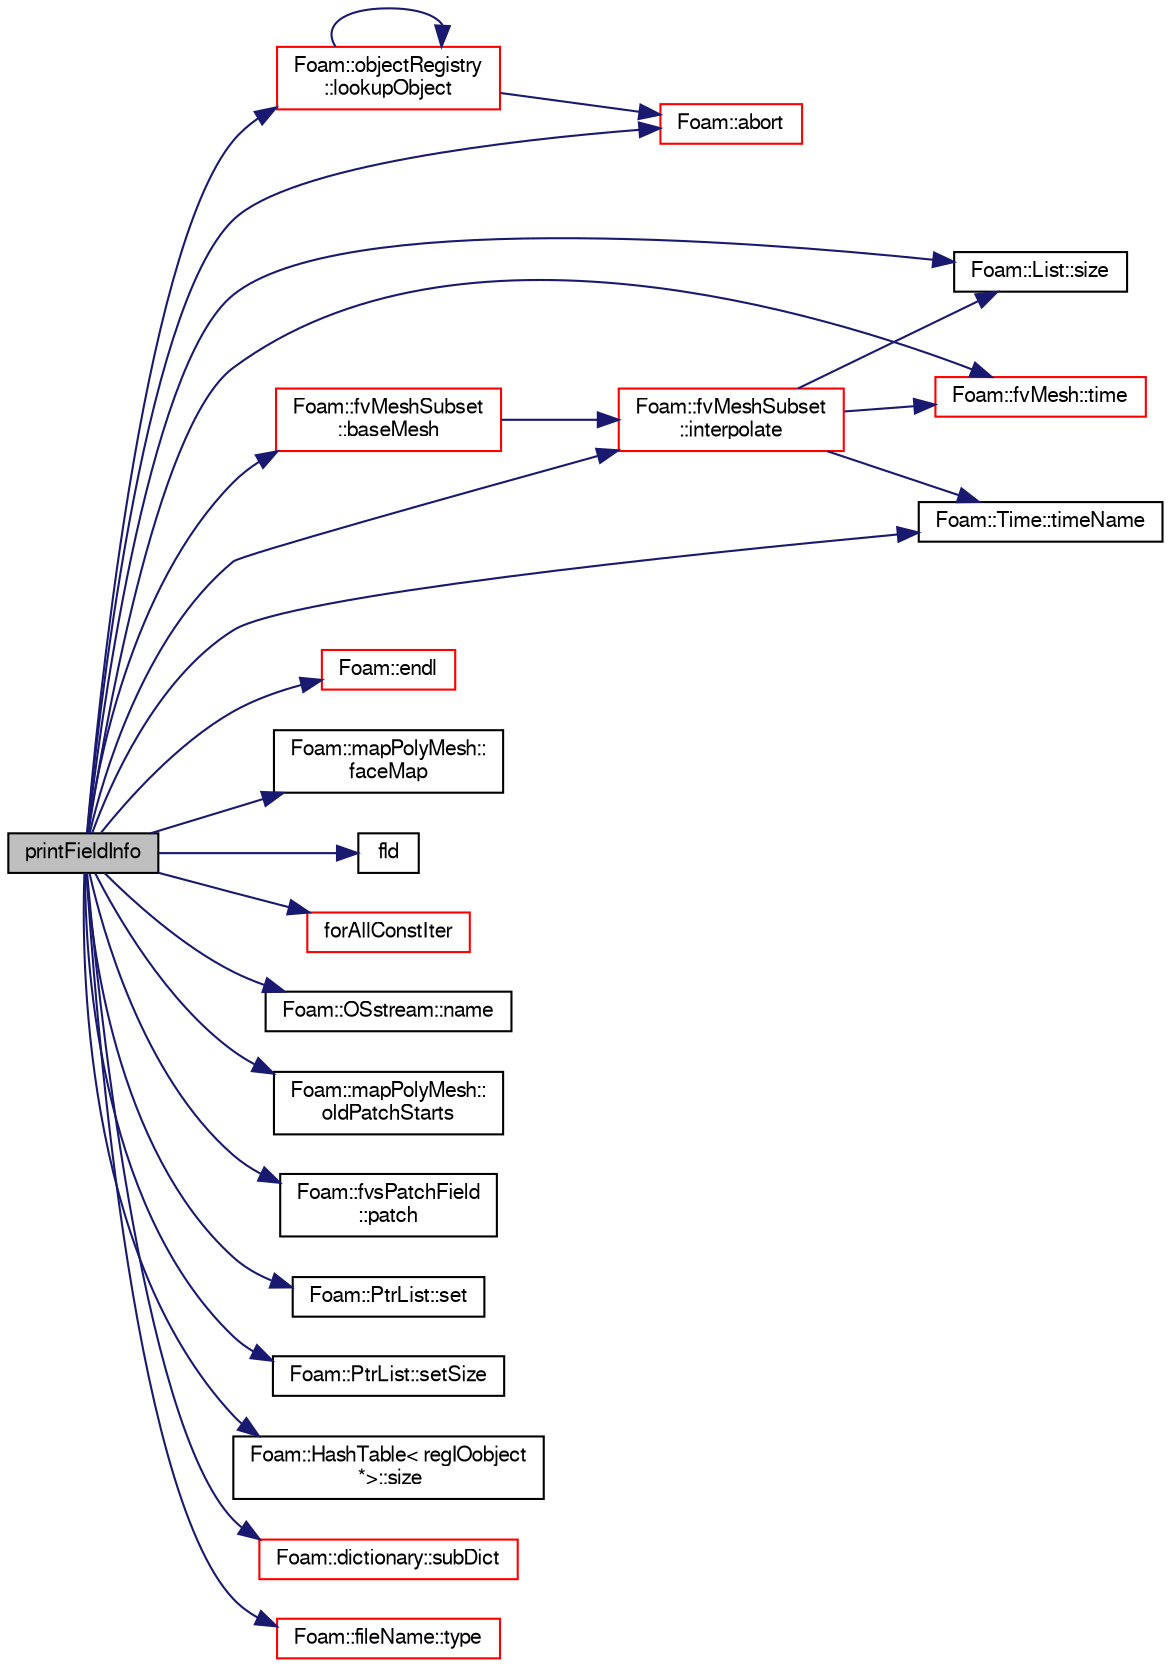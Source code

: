 digraph "printFieldInfo"
{
  bgcolor="transparent";
  edge [fontname="FreeSans",fontsize="10",labelfontname="FreeSans",labelfontsize="10"];
  node [fontname="FreeSans",fontsize="10",shape=record];
  rankdir="LR";
  Node2275 [label="printFieldInfo",height=0.2,width=0.4,color="black", fillcolor="grey75", style="filled", fontcolor="black"];
  Node2275 -> Node2276 [color="midnightblue",fontsize="10",style="solid",fontname="FreeSans"];
  Node2276 [label="Foam::abort",height=0.2,width=0.4,color="red",URL="$a21124.html#a447107a607d03e417307c203fa5fb44b"];
  Node2275 -> Node2319 [color="midnightblue",fontsize="10",style="solid",fontname="FreeSans"];
  Node2319 [label="Foam::fvMeshSubset\l::baseMesh",height=0.2,width=0.4,color="red",URL="$a22790.html#a2ddcd537a1fe2e9e03801c85464ac97d",tooltip="Original mesh. "];
  Node2319 -> Node2326 [color="midnightblue",fontsize="10",style="solid",fontname="FreeSans"];
  Node2326 [label="Foam::fvMeshSubset\l::interpolate",height=0.2,width=0.4,color="red",URL="$a22790.html#ab2b56c3ad77bae1b74dcfcb148e29073",tooltip="Map volume field. "];
  Node2326 -> Node2327 [color="midnightblue",fontsize="10",style="solid",fontname="FreeSans"];
  Node2327 [label="Foam::List::size",height=0.2,width=0.4,color="black",URL="$a25694.html#a8a5f6fa29bd4b500caf186f60245b384",tooltip="Override size to be inconsistent with allocated storage. "];
  Node2326 -> Node2331 [color="midnightblue",fontsize="10",style="solid",fontname="FreeSans"];
  Node2331 [label="Foam::fvMesh::time",height=0.2,width=0.4,color="red",URL="$a22766.html#a0d94096809fe3376b29a2a29ca11bb18",tooltip="Return the top-level database. "];
  Node2326 -> Node2333 [color="midnightblue",fontsize="10",style="solid",fontname="FreeSans"];
  Node2333 [label="Foam::Time::timeName",height=0.2,width=0.4,color="black",URL="$a26350.html#ad9d86fef6eca18797c786726cf925179",tooltip="Return time name of given scalar time. "];
  Node2275 -> Node2284 [color="midnightblue",fontsize="10",style="solid",fontname="FreeSans"];
  Node2284 [label="Foam::endl",height=0.2,width=0.4,color="red",URL="$a21124.html#a2db8fe02a0d3909e9351bb4275b23ce4",tooltip="Add newline and flush stream. "];
  Node2275 -> Node2349 [color="midnightblue",fontsize="10",style="solid",fontname="FreeSans"];
  Node2349 [label="Foam::mapPolyMesh::\lfaceMap",height=0.2,width=0.4,color="black",URL="$a27386.html#af618d1e4110025c66bae41ba7411a5ce",tooltip="Old face map. "];
  Node2275 -> Node2350 [color="midnightblue",fontsize="10",style="solid",fontname="FreeSans"];
  Node2350 [label="fld",height=0.2,width=0.4,color="black",URL="$a18899.html#a378472d1f8b33eeefbda63a947476c8c"];
  Node2275 -> Node2351 [color="midnightblue",fontsize="10",style="solid",fontname="FreeSans"];
  Node2351 [label="forAllConstIter",height=0.2,width=0.4,color="red",URL="$a38141.html#ae21e2836509b0fa7f7cedf6493b11b09"];
  Node2275 -> Node2326 [color="midnightblue",fontsize="10",style="solid",fontname="FreeSans"];
  Node2275 -> Node2600 [color="midnightblue",fontsize="10",style="solid",fontname="FreeSans"];
  Node2600 [label="Foam::objectRegistry\l::lookupObject",height=0.2,width=0.4,color="red",URL="$a26326.html#a8b49296f8410366342c524250612c2aa",tooltip="Lookup and return the object of the given Type. "];
  Node2600 -> Node2276 [color="midnightblue",fontsize="10",style="solid",fontname="FreeSans"];
  Node2600 -> Node2600 [color="midnightblue",fontsize="10",style="solid",fontname="FreeSans"];
  Node2275 -> Node2605 [color="midnightblue",fontsize="10",style="solid",fontname="FreeSans"];
  Node2605 [label="Foam::OSstream::name",height=0.2,width=0.4,color="black",URL="$a26290.html#a41b2d01e5fd6e1bc71a895d8b8a86308",tooltip="Return the name of the stream. "];
  Node2275 -> Node2606 [color="midnightblue",fontsize="10",style="solid",fontname="FreeSans"];
  Node2606 [label="Foam::mapPolyMesh::\loldPatchStarts",height=0.2,width=0.4,color="black",URL="$a27386.html#ab6af42a6b241790b5815b39b574ba392",tooltip="Return list of the old patch start labels. "];
  Node2275 -> Node2445 [color="midnightblue",fontsize="10",style="solid",fontname="FreeSans"];
  Node2445 [label="Foam::fvsPatchField\l::patch",height=0.2,width=0.4,color="black",URL="$a22426.html#aca0923a4611f6166ffd8fa14d81864a4",tooltip="Return patch. "];
  Node2275 -> Node2565 [color="midnightblue",fontsize="10",style="solid",fontname="FreeSans"];
  Node2565 [label="Foam::PtrList::set",height=0.2,width=0.4,color="black",URL="$a25914.html#a2d4fe99e7a41d6359b3c1946995622a0",tooltip="Is element set. "];
  Node2275 -> Node2458 [color="midnightblue",fontsize="10",style="solid",fontname="FreeSans"];
  Node2458 [label="Foam::PtrList::setSize",height=0.2,width=0.4,color="black",URL="$a25914.html#aedb985ffeaf1bdbfeccc2a8730405703",tooltip="Reset size of PtrList. If extending the PtrList, new entries are. "];
  Node2275 -> Node2327 [color="midnightblue",fontsize="10",style="solid",fontname="FreeSans"];
  Node2275 -> Node2463 [color="midnightblue",fontsize="10",style="solid",fontname="FreeSans"];
  Node2463 [label="Foam::HashTable\< regIOobject\l *\>::size",height=0.2,width=0.4,color="black",URL="$a25702.html#a47b3bf30da1eb3ab8076b5fbe00e0494",tooltip="Return number of elements in table. "];
  Node2275 -> Node2526 [color="midnightblue",fontsize="10",style="solid",fontname="FreeSans"];
  Node2526 [label="Foam::dictionary::subDict",height=0.2,width=0.4,color="red",URL="$a26014.html#aaa26b5f2da6aff5a6a59af5407f1bf59",tooltip="Find and return a sub-dictionary. "];
  Node2275 -> Node2331 [color="midnightblue",fontsize="10",style="solid",fontname="FreeSans"];
  Node2275 -> Node2333 [color="midnightblue",fontsize="10",style="solid",fontname="FreeSans"];
  Node2275 -> Node2576 [color="midnightblue",fontsize="10",style="solid",fontname="FreeSans"];
  Node2576 [label="Foam::fileName::type",height=0.2,width=0.4,color="red",URL="$a28234.html#a086278fd4fb02d761aeca44c54afb6fd",tooltip="Return the file type: FILE, DIRECTORY or UNDEFINED. "];
}

